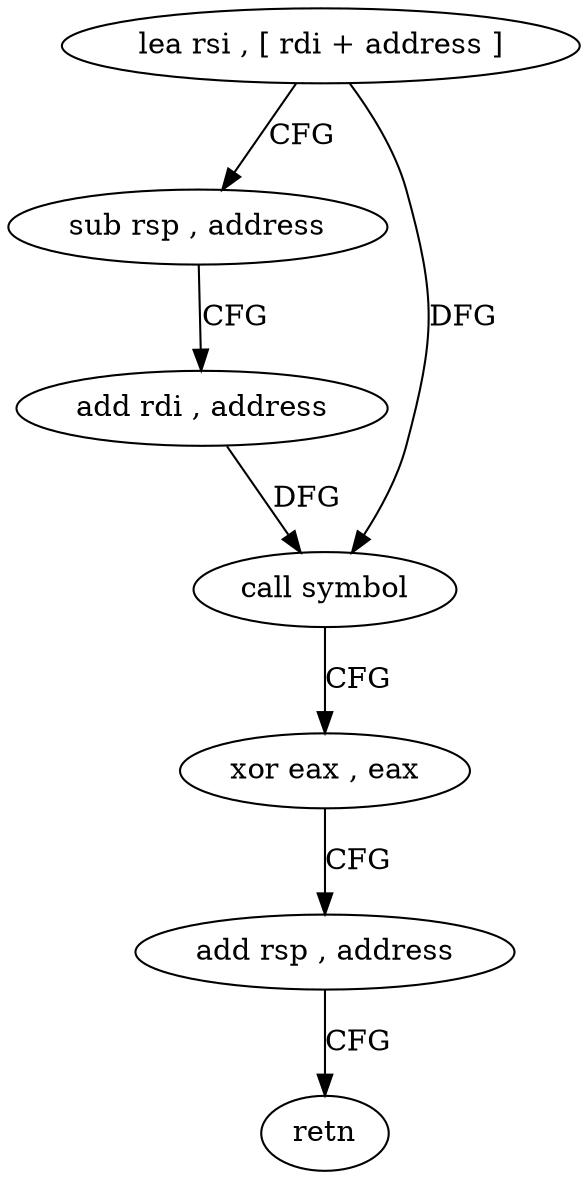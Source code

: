 digraph "func" {
"4230080" [label = "lea rsi , [ rdi + address ]" ]
"4230084" [label = "sub rsp , address" ]
"4230088" [label = "add rdi , address" ]
"4230092" [label = "call symbol" ]
"4230097" [label = "xor eax , eax" ]
"4230099" [label = "add rsp , address" ]
"4230103" [label = "retn" ]
"4230080" -> "4230084" [ label = "CFG" ]
"4230080" -> "4230092" [ label = "DFG" ]
"4230084" -> "4230088" [ label = "CFG" ]
"4230088" -> "4230092" [ label = "DFG" ]
"4230092" -> "4230097" [ label = "CFG" ]
"4230097" -> "4230099" [ label = "CFG" ]
"4230099" -> "4230103" [ label = "CFG" ]
}
